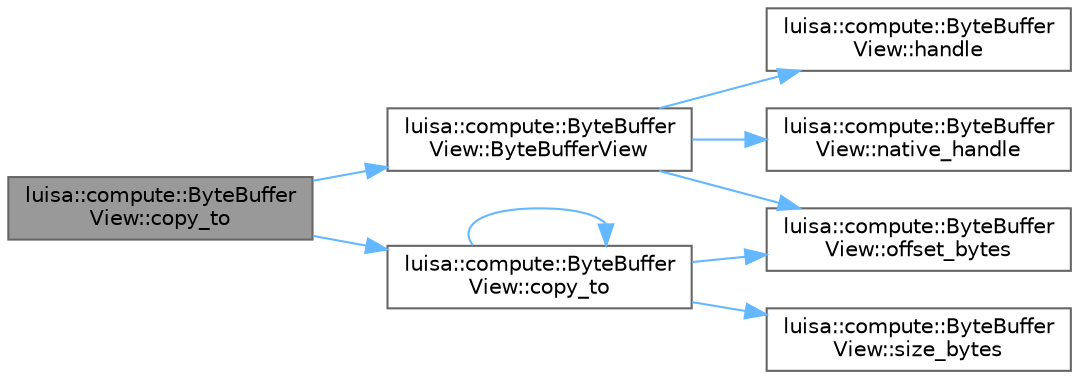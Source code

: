 digraph "luisa::compute::ByteBufferView::copy_to"
{
 // LATEX_PDF_SIZE
  bgcolor="transparent";
  edge [fontname=Helvetica,fontsize=10,labelfontname=Helvetica,labelfontsize=10];
  node [fontname=Helvetica,fontsize=10,shape=box,height=0.2,width=0.4];
  rankdir="LR";
  Node1 [id="Node000001",label="luisa::compute::ByteBuffer\lView::copy_to",height=0.2,width=0.4,color="gray40", fillcolor="grey60", style="filled", fontcolor="black",tooltip=" "];
  Node1 -> Node2 [id="edge9_Node000001_Node000002",color="steelblue1",style="solid",tooltip=" "];
  Node2 [id="Node000002",label="luisa::compute::ByteBuffer\lView::ByteBufferView",height=0.2,width=0.4,color="grey40", fillcolor="white", style="filled",URL="$classluisa_1_1compute_1_1_byte_buffer_view.html#aecfe69ab612f9de4dbe4018b83414432",tooltip=" "];
  Node2 -> Node3 [id="edge10_Node000002_Node000003",color="steelblue1",style="solid",tooltip=" "];
  Node3 [id="Node000003",label="luisa::compute::ByteBuffer\lView::handle",height=0.2,width=0.4,color="grey40", fillcolor="white", style="filled",URL="$classluisa_1_1compute_1_1_byte_buffer_view.html#a65856c7c0ce6469a4edd9a832cc1001a",tooltip=" "];
  Node2 -> Node4 [id="edge11_Node000002_Node000004",color="steelblue1",style="solid",tooltip=" "];
  Node4 [id="Node000004",label="luisa::compute::ByteBuffer\lView::native_handle",height=0.2,width=0.4,color="grey40", fillcolor="white", style="filled",URL="$classluisa_1_1compute_1_1_byte_buffer_view.html#af28e037fce66c2dd131aafc35e3075c0",tooltip=" "];
  Node2 -> Node5 [id="edge12_Node000002_Node000005",color="steelblue1",style="solid",tooltip=" "];
  Node5 [id="Node000005",label="luisa::compute::ByteBuffer\lView::offset_bytes",height=0.2,width=0.4,color="grey40", fillcolor="white", style="filled",URL="$classluisa_1_1compute_1_1_byte_buffer_view.html#aba617894d89af0a13eb30fea897c0d50",tooltip=" "];
  Node1 -> Node6 [id="edge13_Node000001_Node000006",color="steelblue1",style="solid",tooltip=" "];
  Node6 [id="Node000006",label="luisa::compute::ByteBuffer\lView::copy_to",height=0.2,width=0.4,color="grey40", fillcolor="white", style="filled",URL="$classluisa_1_1compute_1_1_byte_buffer_view.html#a92ebc5f8fd985e63181bb1c547dcfa4f",tooltip=" "];
  Node6 -> Node6 [id="edge14_Node000006_Node000006",color="steelblue1",style="solid",tooltip=" "];
  Node6 -> Node5 [id="edge15_Node000006_Node000005",color="steelblue1",style="solid",tooltip=" "];
  Node6 -> Node7 [id="edge16_Node000006_Node000007",color="steelblue1",style="solid",tooltip=" "];
  Node7 [id="Node000007",label="luisa::compute::ByteBuffer\lView::size_bytes",height=0.2,width=0.4,color="grey40", fillcolor="white", style="filled",URL="$classluisa_1_1compute_1_1_byte_buffer_view.html#a40b3c5f29ba9f9383121f189003a7d2e",tooltip=" "];
}
